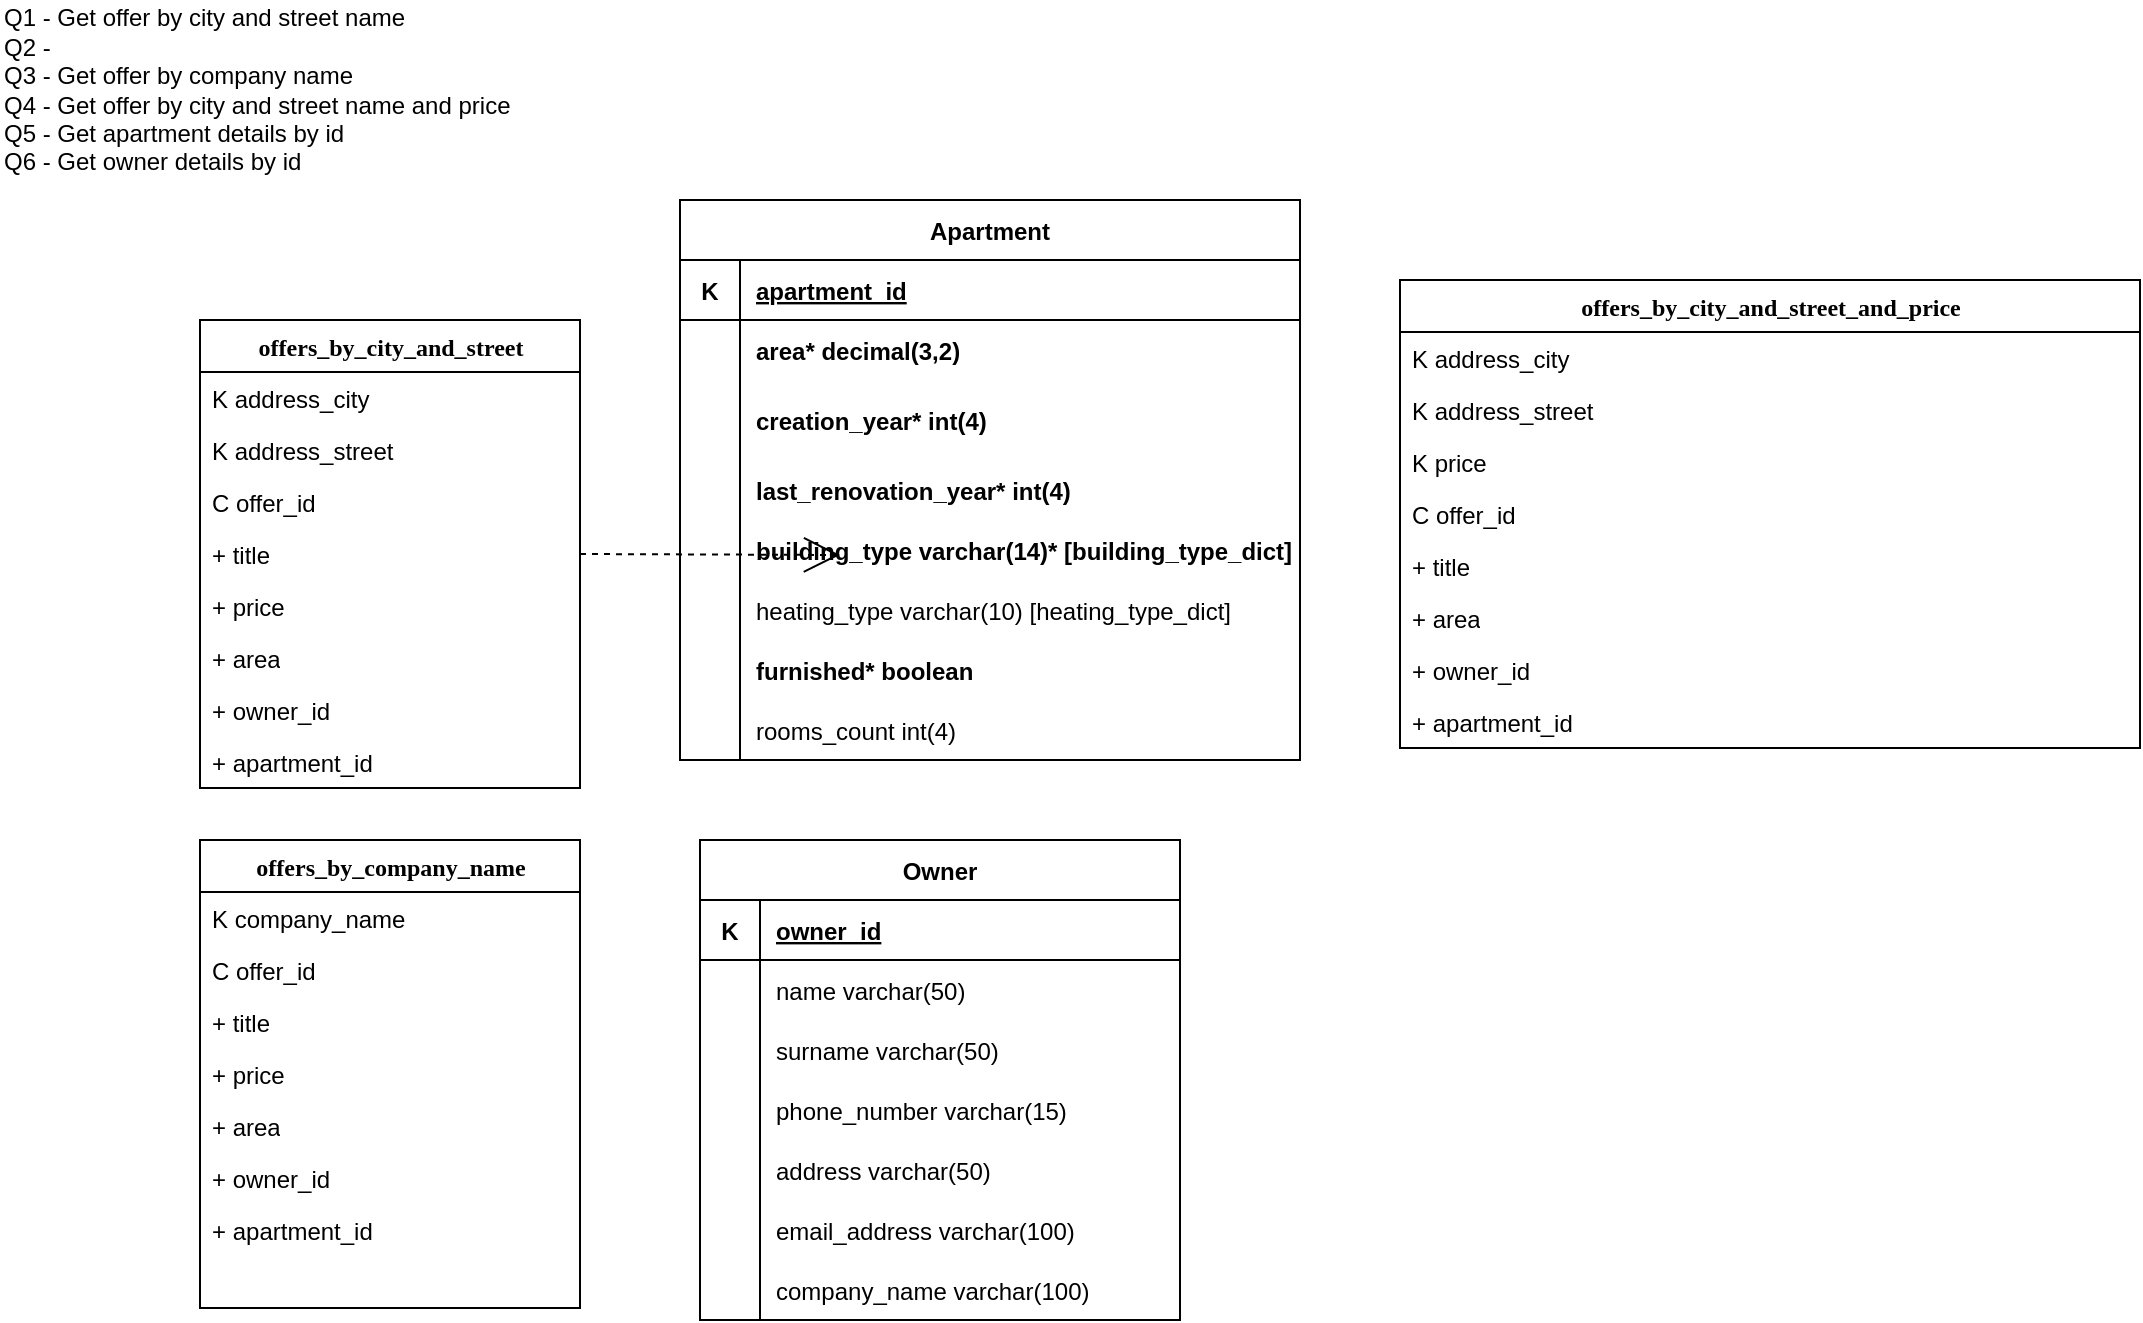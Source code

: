 <mxfile version="20.7.4" type="github">
  <diagram name="Page-1" id="9f46799a-70d6-7492-0946-bef42562c5a5">
    <mxGraphModel dx="1500" dy="736" grid="1" gridSize="10" guides="1" tooltips="1" connect="1" arrows="1" fold="1" page="1" pageScale="1" pageWidth="1100" pageHeight="850" background="none" math="0" shadow="0">
      <root>
        <mxCell id="0" />
        <mxCell id="1" parent="0" />
        <mxCell id="78961159f06e98e8-17" value="offers_by_city_and_street" style="swimlane;html=1;fontStyle=1;align=center;verticalAlign=top;childLayout=stackLayout;horizontal=1;startSize=26;horizontalStack=0;resizeParent=1;resizeLast=0;collapsible=1;marginBottom=0;swimlaneFillColor=#ffffff;rounded=0;shadow=0;comic=0;labelBackgroundColor=none;strokeWidth=1;fillColor=none;fontFamily=Verdana;fontSize=12" parent="1" vertex="1">
          <mxGeometry x="120" y="180" width="190" height="234" as="geometry" />
        </mxCell>
        <mxCell id="78961159f06e98e8-21" value="K address_city" style="text;html=1;strokeColor=none;fillColor=none;align=left;verticalAlign=top;spacingLeft=4;spacingRight=4;whiteSpace=wrap;overflow=hidden;rotatable=0;points=[[0,0.5],[1,0.5]];portConstraint=eastwest;" parent="78961159f06e98e8-17" vertex="1">
          <mxGeometry y="26" width="190" height="26" as="geometry" />
        </mxCell>
        <mxCell id="78961159f06e98e8-23" value="K address_street" style="text;html=1;strokeColor=none;fillColor=none;align=left;verticalAlign=top;spacingLeft=4;spacingRight=4;whiteSpace=wrap;overflow=hidden;rotatable=0;points=[[0,0.5],[1,0.5]];portConstraint=eastwest;" parent="78961159f06e98e8-17" vertex="1">
          <mxGeometry y="52" width="190" height="26" as="geometry" />
        </mxCell>
        <mxCell id="78961159f06e98e8-25" value="C offer_id" style="text;html=1;strokeColor=none;fillColor=none;align=left;verticalAlign=top;spacingLeft=4;spacingRight=4;whiteSpace=wrap;overflow=hidden;rotatable=0;points=[[0,0.5],[1,0.5]];portConstraint=eastwest;" parent="78961159f06e98e8-17" vertex="1">
          <mxGeometry y="78" width="190" height="26" as="geometry" />
        </mxCell>
        <mxCell id="78961159f06e98e8-26" value="+ title&lt;span style=&quot;white-space: pre;&quot;&gt;	&lt;/span&gt;" style="text;html=1;strokeColor=none;fillColor=none;align=left;verticalAlign=top;spacingLeft=4;spacingRight=4;whiteSpace=wrap;overflow=hidden;rotatable=0;points=[[0,0.5],[1,0.5]];portConstraint=eastwest;" parent="78961159f06e98e8-17" vertex="1">
          <mxGeometry y="104" width="190" height="26" as="geometry" />
        </mxCell>
        <mxCell id="78961159f06e98e8-24" value="+ price" style="text;html=1;strokeColor=none;fillColor=none;align=left;verticalAlign=top;spacingLeft=4;spacingRight=4;whiteSpace=wrap;overflow=hidden;rotatable=0;points=[[0,0.5],[1,0.5]];portConstraint=eastwest;" parent="78961159f06e98e8-17" vertex="1">
          <mxGeometry y="130" width="190" height="26" as="geometry" />
        </mxCell>
        <mxCell id="bJJl45u37HhpxYoSZA4E-2" value="+ area" style="text;html=1;strokeColor=none;fillColor=none;align=left;verticalAlign=top;spacingLeft=4;spacingRight=4;whiteSpace=wrap;overflow=hidden;rotatable=0;points=[[0,0.5],[1,0.5]];portConstraint=eastwest;" vertex="1" parent="78961159f06e98e8-17">
          <mxGeometry y="156" width="190" height="26" as="geometry" />
        </mxCell>
        <mxCell id="bJJl45u37HhpxYoSZA4E-50" value="+ owner_id" style="text;html=1;strokeColor=none;fillColor=none;align=left;verticalAlign=top;spacingLeft=4;spacingRight=4;whiteSpace=wrap;overflow=hidden;rotatable=0;points=[[0,0.5],[1,0.5]];portConstraint=eastwest;" vertex="1" parent="78961159f06e98e8-17">
          <mxGeometry y="182" width="190" height="26" as="geometry" />
        </mxCell>
        <mxCell id="bJJl45u37HhpxYoSZA4E-51" value="+ apartment_id" style="text;html=1;strokeColor=none;fillColor=none;align=left;verticalAlign=top;spacingLeft=4;spacingRight=4;whiteSpace=wrap;overflow=hidden;rotatable=0;points=[[0,0.5],[1,0.5]];portConstraint=eastwest;" vertex="1" parent="78961159f06e98e8-17">
          <mxGeometry y="208" width="190" height="26" as="geometry" />
        </mxCell>
        <mxCell id="78961159f06e98e8-122" style="edgeStyle=elbowEdgeStyle;html=1;labelBackgroundColor=none;startFill=0;startSize=8;endArrow=open;endFill=0;endSize=16;fontFamily=Verdana;fontSize=12;elbow=vertical;dashed=1;exitX=1;exitY=0.5;exitDx=0;exitDy=0;" parent="1" source="78961159f06e98e8-26" edge="1">
          <mxGeometry relative="1" as="geometry">
            <mxPoint x="290" y="297" as="sourcePoint" />
            <mxPoint x="440" y="298" as="targetPoint" />
          </mxGeometry>
        </mxCell>
        <mxCell id="bJJl45u37HhpxYoSZA4E-1" value="Q1 - Get offer by city and street name&lt;br&gt;Q2 -&amp;nbsp;&lt;br&gt;Q3 - Get offer by company name&lt;br&gt;Q4 - Get offer by city and street name and price&lt;br&gt;Q5 - Get apartment details by id&lt;br&gt;Q6 - Get owner details by id" style="text;html=1;strokeColor=none;fillColor=none;align=left;verticalAlign=middle;whiteSpace=wrap;rounded=0;" vertex="1" parent="1">
          <mxGeometry x="20" y="20" width="300" height="90" as="geometry" />
        </mxCell>
        <mxCell id="bJJl45u37HhpxYoSZA4E-3" value="Apartment" style="shape=table;startSize=30;container=1;collapsible=1;childLayout=tableLayout;fixedRows=1;rowLines=0;fontStyle=1;align=center;resizeLast=1;" vertex="1" parent="1">
          <mxGeometry x="360" y="120" width="310" height="280" as="geometry" />
        </mxCell>
        <mxCell id="bJJl45u37HhpxYoSZA4E-4" value="" style="shape=tableRow;horizontal=0;startSize=0;swimlaneHead=0;swimlaneBody=0;fillColor=none;collapsible=0;dropTarget=0;points=[[0,0.5],[1,0.5]];portConstraint=eastwest;top=0;left=0;right=0;bottom=1;" vertex="1" parent="bJJl45u37HhpxYoSZA4E-3">
          <mxGeometry y="30" width="310" height="30" as="geometry" />
        </mxCell>
        <mxCell id="bJJl45u37HhpxYoSZA4E-5" value="K" style="shape=partialRectangle;connectable=0;fillColor=none;top=0;left=0;bottom=0;right=0;fontStyle=1;overflow=hidden;" vertex="1" parent="bJJl45u37HhpxYoSZA4E-4">
          <mxGeometry width="30" height="30" as="geometry">
            <mxRectangle width="30" height="30" as="alternateBounds" />
          </mxGeometry>
        </mxCell>
        <mxCell id="bJJl45u37HhpxYoSZA4E-6" value="apartment_id" style="shape=partialRectangle;connectable=0;fillColor=none;top=0;left=0;bottom=0;right=0;align=left;spacingLeft=6;fontStyle=5;overflow=hidden;" vertex="1" parent="bJJl45u37HhpxYoSZA4E-4">
          <mxGeometry x="30" width="280" height="30" as="geometry">
            <mxRectangle width="280" height="30" as="alternateBounds" />
          </mxGeometry>
        </mxCell>
        <mxCell id="bJJl45u37HhpxYoSZA4E-7" value="" style="shape=tableRow;horizontal=0;startSize=0;swimlaneHead=0;swimlaneBody=0;fillColor=none;collapsible=0;dropTarget=0;points=[[0,0.5],[1,0.5]];portConstraint=eastwest;top=0;left=0;right=0;bottom=0;" vertex="1" parent="bJJl45u37HhpxYoSZA4E-3">
          <mxGeometry y="60" width="310" height="30" as="geometry" />
        </mxCell>
        <mxCell id="bJJl45u37HhpxYoSZA4E-8" value="" style="shape=partialRectangle;connectable=0;fillColor=none;top=0;left=0;bottom=0;right=0;editable=1;overflow=hidden;" vertex="1" parent="bJJl45u37HhpxYoSZA4E-7">
          <mxGeometry width="30" height="30" as="geometry">
            <mxRectangle width="30" height="30" as="alternateBounds" />
          </mxGeometry>
        </mxCell>
        <mxCell id="bJJl45u37HhpxYoSZA4E-9" value="area* decimal(3,2)" style="shape=partialRectangle;connectable=0;fillColor=none;top=0;left=0;bottom=0;right=0;align=left;spacingLeft=6;overflow=hidden;fontStyle=1" vertex="1" parent="bJJl45u37HhpxYoSZA4E-7">
          <mxGeometry x="30" width="280" height="30" as="geometry">
            <mxRectangle width="280" height="30" as="alternateBounds" />
          </mxGeometry>
        </mxCell>
        <mxCell id="bJJl45u37HhpxYoSZA4E-10" style="shape=tableRow;horizontal=0;startSize=0;swimlaneHead=0;swimlaneBody=0;fillColor=none;collapsible=0;dropTarget=0;points=[[0,0.5],[1,0.5]];portConstraint=eastwest;top=0;left=0;right=0;bottom=0;" vertex="1" parent="bJJl45u37HhpxYoSZA4E-3">
          <mxGeometry y="90" width="310" height="40" as="geometry" />
        </mxCell>
        <mxCell id="bJJl45u37HhpxYoSZA4E-11" style="shape=partialRectangle;connectable=0;fillColor=none;top=0;left=0;bottom=0;right=0;editable=1;overflow=hidden;" vertex="1" parent="bJJl45u37HhpxYoSZA4E-10">
          <mxGeometry width="30" height="40" as="geometry">
            <mxRectangle width="30" height="40" as="alternateBounds" />
          </mxGeometry>
        </mxCell>
        <mxCell id="bJJl45u37HhpxYoSZA4E-12" value="creation_year* int(4)" style="shape=partialRectangle;connectable=0;fillColor=none;top=0;left=0;bottom=0;right=0;align=left;spacingLeft=6;overflow=hidden;fontStyle=1" vertex="1" parent="bJJl45u37HhpxYoSZA4E-10">
          <mxGeometry x="30" width="280" height="40" as="geometry">
            <mxRectangle width="280" height="40" as="alternateBounds" />
          </mxGeometry>
        </mxCell>
        <mxCell id="bJJl45u37HhpxYoSZA4E-13" style="shape=tableRow;horizontal=0;startSize=0;swimlaneHead=0;swimlaneBody=0;fillColor=none;collapsible=0;dropTarget=0;points=[[0,0.5],[1,0.5]];portConstraint=eastwest;top=0;left=0;right=0;bottom=0;" vertex="1" parent="bJJl45u37HhpxYoSZA4E-3">
          <mxGeometry y="130" width="310" height="30" as="geometry" />
        </mxCell>
        <mxCell id="bJJl45u37HhpxYoSZA4E-14" style="shape=partialRectangle;connectable=0;fillColor=none;top=0;left=0;bottom=0;right=0;editable=1;overflow=hidden;" vertex="1" parent="bJJl45u37HhpxYoSZA4E-13">
          <mxGeometry width="30" height="30" as="geometry">
            <mxRectangle width="30" height="30" as="alternateBounds" />
          </mxGeometry>
        </mxCell>
        <mxCell id="bJJl45u37HhpxYoSZA4E-15" value="last_renovation_year* int(4)" style="shape=partialRectangle;connectable=0;fillColor=none;top=0;left=0;bottom=0;right=0;align=left;spacingLeft=6;overflow=hidden;fontStyle=1" vertex="1" parent="bJJl45u37HhpxYoSZA4E-13">
          <mxGeometry x="30" width="280" height="30" as="geometry">
            <mxRectangle width="280" height="30" as="alternateBounds" />
          </mxGeometry>
        </mxCell>
        <mxCell id="bJJl45u37HhpxYoSZA4E-16" style="shape=tableRow;horizontal=0;startSize=0;swimlaneHead=0;swimlaneBody=0;fillColor=none;collapsible=0;dropTarget=0;points=[[0,0.5],[1,0.5]];portConstraint=eastwest;top=0;left=0;right=0;bottom=0;" vertex="1" parent="bJJl45u37HhpxYoSZA4E-3">
          <mxGeometry y="160" width="310" height="30" as="geometry" />
        </mxCell>
        <mxCell id="bJJl45u37HhpxYoSZA4E-17" style="shape=partialRectangle;connectable=0;fillColor=none;top=0;left=0;bottom=0;right=0;editable=1;overflow=hidden;" vertex="1" parent="bJJl45u37HhpxYoSZA4E-16">
          <mxGeometry width="30" height="30" as="geometry">
            <mxRectangle width="30" height="30" as="alternateBounds" />
          </mxGeometry>
        </mxCell>
        <mxCell id="bJJl45u37HhpxYoSZA4E-18" value="building_type varchar(14)* [building_type_dict]" style="shape=partialRectangle;connectable=0;fillColor=none;top=0;left=0;bottom=0;right=0;align=left;spacingLeft=6;overflow=hidden;fontStyle=1" vertex="1" parent="bJJl45u37HhpxYoSZA4E-16">
          <mxGeometry x="30" width="280" height="30" as="geometry">
            <mxRectangle width="280" height="30" as="alternateBounds" />
          </mxGeometry>
        </mxCell>
        <mxCell id="bJJl45u37HhpxYoSZA4E-19" style="shape=tableRow;horizontal=0;startSize=0;swimlaneHead=0;swimlaneBody=0;fillColor=none;collapsible=0;dropTarget=0;points=[[0,0.5],[1,0.5]];portConstraint=eastwest;top=0;left=0;right=0;bottom=0;" vertex="1" parent="bJJl45u37HhpxYoSZA4E-3">
          <mxGeometry y="190" width="310" height="30" as="geometry" />
        </mxCell>
        <mxCell id="bJJl45u37HhpxYoSZA4E-20" style="shape=partialRectangle;connectable=0;fillColor=none;top=0;left=0;bottom=0;right=0;editable=1;overflow=hidden;" vertex="1" parent="bJJl45u37HhpxYoSZA4E-19">
          <mxGeometry width="30" height="30" as="geometry">
            <mxRectangle width="30" height="30" as="alternateBounds" />
          </mxGeometry>
        </mxCell>
        <mxCell id="bJJl45u37HhpxYoSZA4E-21" value="heating_type varchar(10) [heating_type_dict]" style="shape=partialRectangle;connectable=0;fillColor=none;top=0;left=0;bottom=0;right=0;align=left;spacingLeft=6;overflow=hidden;" vertex="1" parent="bJJl45u37HhpxYoSZA4E-19">
          <mxGeometry x="30" width="280" height="30" as="geometry">
            <mxRectangle width="280" height="30" as="alternateBounds" />
          </mxGeometry>
        </mxCell>
        <mxCell id="bJJl45u37HhpxYoSZA4E-22" style="shape=tableRow;horizontal=0;startSize=0;swimlaneHead=0;swimlaneBody=0;fillColor=none;collapsible=0;dropTarget=0;points=[[0,0.5],[1,0.5]];portConstraint=eastwest;top=0;left=0;right=0;bottom=0;fontStyle=1" vertex="1" parent="bJJl45u37HhpxYoSZA4E-3">
          <mxGeometry y="220" width="310" height="30" as="geometry" />
        </mxCell>
        <mxCell id="bJJl45u37HhpxYoSZA4E-23" style="shape=partialRectangle;connectable=0;fillColor=none;top=0;left=0;bottom=0;right=0;editable=1;overflow=hidden;" vertex="1" parent="bJJl45u37HhpxYoSZA4E-22">
          <mxGeometry width="30" height="30" as="geometry">
            <mxRectangle width="30" height="30" as="alternateBounds" />
          </mxGeometry>
        </mxCell>
        <mxCell id="bJJl45u37HhpxYoSZA4E-24" value="furnished* boolean" style="shape=partialRectangle;connectable=0;fillColor=none;top=0;left=0;bottom=0;right=0;align=left;spacingLeft=6;overflow=hidden;fontStyle=1" vertex="1" parent="bJJl45u37HhpxYoSZA4E-22">
          <mxGeometry x="30" width="280" height="30" as="geometry">
            <mxRectangle width="280" height="30" as="alternateBounds" />
          </mxGeometry>
        </mxCell>
        <mxCell id="bJJl45u37HhpxYoSZA4E-25" style="shape=tableRow;horizontal=0;startSize=0;swimlaneHead=0;swimlaneBody=0;fillColor=none;collapsible=0;dropTarget=0;points=[[0,0.5],[1,0.5]];portConstraint=eastwest;top=0;left=0;right=0;bottom=0;" vertex="1" parent="bJJl45u37HhpxYoSZA4E-3">
          <mxGeometry y="250" width="310" height="30" as="geometry" />
        </mxCell>
        <mxCell id="bJJl45u37HhpxYoSZA4E-26" style="shape=partialRectangle;connectable=0;fillColor=none;top=0;left=0;bottom=0;right=0;editable=1;overflow=hidden;" vertex="1" parent="bJJl45u37HhpxYoSZA4E-25">
          <mxGeometry width="30" height="30" as="geometry">
            <mxRectangle width="30" height="30" as="alternateBounds" />
          </mxGeometry>
        </mxCell>
        <mxCell id="bJJl45u37HhpxYoSZA4E-27" value="rooms_count int(4)" style="shape=partialRectangle;connectable=0;fillColor=none;top=0;left=0;bottom=0;right=0;align=left;spacingLeft=6;overflow=hidden;" vertex="1" parent="bJJl45u37HhpxYoSZA4E-25">
          <mxGeometry x="30" width="280" height="30" as="geometry">
            <mxRectangle width="280" height="30" as="alternateBounds" />
          </mxGeometry>
        </mxCell>
        <mxCell id="bJJl45u37HhpxYoSZA4E-28" value="Owner" style="shape=table;startSize=30;container=1;collapsible=1;childLayout=tableLayout;fixedRows=1;rowLines=0;fontStyle=1;align=center;resizeLast=1;" vertex="1" parent="1">
          <mxGeometry x="370" y="440" width="240" height="240" as="geometry" />
        </mxCell>
        <mxCell id="bJJl45u37HhpxYoSZA4E-29" value="" style="shape=tableRow;horizontal=0;startSize=0;swimlaneHead=0;swimlaneBody=0;fillColor=none;collapsible=0;dropTarget=0;points=[[0,0.5],[1,0.5]];portConstraint=eastwest;top=0;left=0;right=0;bottom=1;" vertex="1" parent="bJJl45u37HhpxYoSZA4E-28">
          <mxGeometry y="30" width="240" height="30" as="geometry" />
        </mxCell>
        <mxCell id="bJJl45u37HhpxYoSZA4E-30" value="K" style="shape=partialRectangle;connectable=0;fillColor=none;top=0;left=0;bottom=0;right=0;fontStyle=1;overflow=hidden;" vertex="1" parent="bJJl45u37HhpxYoSZA4E-29">
          <mxGeometry width="30" height="30" as="geometry">
            <mxRectangle width="30" height="30" as="alternateBounds" />
          </mxGeometry>
        </mxCell>
        <mxCell id="bJJl45u37HhpxYoSZA4E-31" value="owner_id" style="shape=partialRectangle;connectable=0;fillColor=none;top=0;left=0;bottom=0;right=0;align=left;spacingLeft=6;fontStyle=5;overflow=hidden;" vertex="1" parent="bJJl45u37HhpxYoSZA4E-29">
          <mxGeometry x="30" width="210" height="30" as="geometry">
            <mxRectangle width="210" height="30" as="alternateBounds" />
          </mxGeometry>
        </mxCell>
        <mxCell id="bJJl45u37HhpxYoSZA4E-32" value="" style="shape=tableRow;horizontal=0;startSize=0;swimlaneHead=0;swimlaneBody=0;fillColor=none;collapsible=0;dropTarget=0;points=[[0,0.5],[1,0.5]];portConstraint=eastwest;top=0;left=0;right=0;bottom=0;" vertex="1" parent="bJJl45u37HhpxYoSZA4E-28">
          <mxGeometry y="60" width="240" height="30" as="geometry" />
        </mxCell>
        <mxCell id="bJJl45u37HhpxYoSZA4E-33" value="" style="shape=partialRectangle;connectable=0;fillColor=none;top=0;left=0;bottom=0;right=0;editable=1;overflow=hidden;" vertex="1" parent="bJJl45u37HhpxYoSZA4E-32">
          <mxGeometry width="30" height="30" as="geometry">
            <mxRectangle width="30" height="30" as="alternateBounds" />
          </mxGeometry>
        </mxCell>
        <mxCell id="bJJl45u37HhpxYoSZA4E-34" value="name varchar(50)" style="shape=partialRectangle;connectable=0;fillColor=none;top=0;left=0;bottom=0;right=0;align=left;spacingLeft=6;overflow=hidden;" vertex="1" parent="bJJl45u37HhpxYoSZA4E-32">
          <mxGeometry x="30" width="210" height="30" as="geometry">
            <mxRectangle width="210" height="30" as="alternateBounds" />
          </mxGeometry>
        </mxCell>
        <mxCell id="bJJl45u37HhpxYoSZA4E-35" value="" style="shape=tableRow;horizontal=0;startSize=0;swimlaneHead=0;swimlaneBody=0;fillColor=none;collapsible=0;dropTarget=0;points=[[0,0.5],[1,0.5]];portConstraint=eastwest;top=0;left=0;right=0;bottom=0;" vertex="1" parent="bJJl45u37HhpxYoSZA4E-28">
          <mxGeometry y="90" width="240" height="30" as="geometry" />
        </mxCell>
        <mxCell id="bJJl45u37HhpxYoSZA4E-36" value="" style="shape=partialRectangle;connectable=0;fillColor=none;top=0;left=0;bottom=0;right=0;editable=1;overflow=hidden;" vertex="1" parent="bJJl45u37HhpxYoSZA4E-35">
          <mxGeometry width="30" height="30" as="geometry">
            <mxRectangle width="30" height="30" as="alternateBounds" />
          </mxGeometry>
        </mxCell>
        <mxCell id="bJJl45u37HhpxYoSZA4E-37" value="surname varchar(50)" style="shape=partialRectangle;connectable=0;fillColor=none;top=0;left=0;bottom=0;right=0;align=left;spacingLeft=6;overflow=hidden;" vertex="1" parent="bJJl45u37HhpxYoSZA4E-35">
          <mxGeometry x="30" width="210" height="30" as="geometry">
            <mxRectangle width="210" height="30" as="alternateBounds" />
          </mxGeometry>
        </mxCell>
        <mxCell id="bJJl45u37HhpxYoSZA4E-38" value="" style="shape=tableRow;horizontal=0;startSize=0;swimlaneHead=0;swimlaneBody=0;fillColor=none;collapsible=0;dropTarget=0;points=[[0,0.5],[1,0.5]];portConstraint=eastwest;top=0;left=0;right=0;bottom=0;" vertex="1" parent="bJJl45u37HhpxYoSZA4E-28">
          <mxGeometry y="120" width="240" height="30" as="geometry" />
        </mxCell>
        <mxCell id="bJJl45u37HhpxYoSZA4E-39" value="" style="shape=partialRectangle;connectable=0;fillColor=none;top=0;left=0;bottom=0;right=0;editable=1;overflow=hidden;" vertex="1" parent="bJJl45u37HhpxYoSZA4E-38">
          <mxGeometry width="30" height="30" as="geometry">
            <mxRectangle width="30" height="30" as="alternateBounds" />
          </mxGeometry>
        </mxCell>
        <mxCell id="bJJl45u37HhpxYoSZA4E-40" value="phone_number varchar(15)" style="shape=partialRectangle;connectable=0;fillColor=none;top=0;left=0;bottom=0;right=0;align=left;spacingLeft=6;overflow=hidden;" vertex="1" parent="bJJl45u37HhpxYoSZA4E-38">
          <mxGeometry x="30" width="210" height="30" as="geometry">
            <mxRectangle width="210" height="30" as="alternateBounds" />
          </mxGeometry>
        </mxCell>
        <mxCell id="bJJl45u37HhpxYoSZA4E-41" style="shape=tableRow;horizontal=0;startSize=0;swimlaneHead=0;swimlaneBody=0;fillColor=none;collapsible=0;dropTarget=0;points=[[0,0.5],[1,0.5]];portConstraint=eastwest;top=0;left=0;right=0;bottom=0;" vertex="1" parent="bJJl45u37HhpxYoSZA4E-28">
          <mxGeometry y="150" width="240" height="30" as="geometry" />
        </mxCell>
        <mxCell id="bJJl45u37HhpxYoSZA4E-42" style="shape=partialRectangle;connectable=0;fillColor=none;top=0;left=0;bottom=0;right=0;editable=1;overflow=hidden;" vertex="1" parent="bJJl45u37HhpxYoSZA4E-41">
          <mxGeometry width="30" height="30" as="geometry">
            <mxRectangle width="30" height="30" as="alternateBounds" />
          </mxGeometry>
        </mxCell>
        <mxCell id="bJJl45u37HhpxYoSZA4E-43" value="address varchar(50)" style="shape=partialRectangle;connectable=0;fillColor=none;top=0;left=0;bottom=0;right=0;align=left;spacingLeft=6;overflow=hidden;" vertex="1" parent="bJJl45u37HhpxYoSZA4E-41">
          <mxGeometry x="30" width="210" height="30" as="geometry">
            <mxRectangle width="210" height="30" as="alternateBounds" />
          </mxGeometry>
        </mxCell>
        <mxCell id="bJJl45u37HhpxYoSZA4E-44" style="shape=tableRow;horizontal=0;startSize=0;swimlaneHead=0;swimlaneBody=0;fillColor=none;collapsible=0;dropTarget=0;points=[[0,0.5],[1,0.5]];portConstraint=eastwest;top=0;left=0;right=0;bottom=0;" vertex="1" parent="bJJl45u37HhpxYoSZA4E-28">
          <mxGeometry y="180" width="240" height="30" as="geometry" />
        </mxCell>
        <mxCell id="bJJl45u37HhpxYoSZA4E-45" style="shape=partialRectangle;connectable=0;fillColor=none;top=0;left=0;bottom=0;right=0;editable=1;overflow=hidden;" vertex="1" parent="bJJl45u37HhpxYoSZA4E-44">
          <mxGeometry width="30" height="30" as="geometry">
            <mxRectangle width="30" height="30" as="alternateBounds" />
          </mxGeometry>
        </mxCell>
        <mxCell id="bJJl45u37HhpxYoSZA4E-46" value="email_address varchar(100)" style="shape=partialRectangle;connectable=0;fillColor=none;top=0;left=0;bottom=0;right=0;align=left;spacingLeft=6;overflow=hidden;" vertex="1" parent="bJJl45u37HhpxYoSZA4E-44">
          <mxGeometry x="30" width="210" height="30" as="geometry">
            <mxRectangle width="210" height="30" as="alternateBounds" />
          </mxGeometry>
        </mxCell>
        <mxCell id="bJJl45u37HhpxYoSZA4E-47" style="shape=tableRow;horizontal=0;startSize=0;swimlaneHead=0;swimlaneBody=0;fillColor=none;collapsible=0;dropTarget=0;points=[[0,0.5],[1,0.5]];portConstraint=eastwest;top=0;left=0;right=0;bottom=0;" vertex="1" parent="bJJl45u37HhpxYoSZA4E-28">
          <mxGeometry y="210" width="240" height="30" as="geometry" />
        </mxCell>
        <mxCell id="bJJl45u37HhpxYoSZA4E-48" style="shape=partialRectangle;connectable=0;fillColor=none;top=0;left=0;bottom=0;right=0;editable=1;overflow=hidden;" vertex="1" parent="bJJl45u37HhpxYoSZA4E-47">
          <mxGeometry width="30" height="30" as="geometry">
            <mxRectangle width="30" height="30" as="alternateBounds" />
          </mxGeometry>
        </mxCell>
        <mxCell id="bJJl45u37HhpxYoSZA4E-49" value="company_name varchar(100)" style="shape=partialRectangle;connectable=0;fillColor=none;top=0;left=0;bottom=0;right=0;align=left;spacingLeft=6;overflow=hidden;" vertex="1" parent="bJJl45u37HhpxYoSZA4E-47">
          <mxGeometry x="30" width="210" height="30" as="geometry">
            <mxRectangle width="210" height="30" as="alternateBounds" />
          </mxGeometry>
        </mxCell>
        <mxCell id="bJJl45u37HhpxYoSZA4E-61" value="offers_by_company_name" style="swimlane;html=1;fontStyle=1;align=center;verticalAlign=top;childLayout=stackLayout;horizontal=1;startSize=26;horizontalStack=0;resizeParent=1;resizeLast=0;collapsible=1;marginBottom=0;swimlaneFillColor=#ffffff;rounded=0;shadow=0;comic=0;labelBackgroundColor=none;strokeWidth=1;fillColor=none;fontFamily=Verdana;fontSize=12" vertex="1" parent="1">
          <mxGeometry x="120" y="440" width="190" height="234" as="geometry" />
        </mxCell>
        <mxCell id="bJJl45u37HhpxYoSZA4E-62" value="K company_name" style="text;html=1;strokeColor=none;fillColor=none;align=left;verticalAlign=top;spacingLeft=4;spacingRight=4;whiteSpace=wrap;overflow=hidden;rotatable=0;points=[[0,0.5],[1,0.5]];portConstraint=eastwest;" vertex="1" parent="bJJl45u37HhpxYoSZA4E-61">
          <mxGeometry y="26" width="190" height="26" as="geometry" />
        </mxCell>
        <mxCell id="bJJl45u37HhpxYoSZA4E-64" value="C offer_id" style="text;html=1;strokeColor=none;fillColor=none;align=left;verticalAlign=top;spacingLeft=4;spacingRight=4;whiteSpace=wrap;overflow=hidden;rotatable=0;points=[[0,0.5],[1,0.5]];portConstraint=eastwest;" vertex="1" parent="bJJl45u37HhpxYoSZA4E-61">
          <mxGeometry y="52" width="190" height="26" as="geometry" />
        </mxCell>
        <mxCell id="bJJl45u37HhpxYoSZA4E-65" value="+ title&lt;span style=&quot;white-space: pre;&quot;&gt;	&lt;/span&gt;" style="text;html=1;strokeColor=none;fillColor=none;align=left;verticalAlign=top;spacingLeft=4;spacingRight=4;whiteSpace=wrap;overflow=hidden;rotatable=0;points=[[0,0.5],[1,0.5]];portConstraint=eastwest;" vertex="1" parent="bJJl45u37HhpxYoSZA4E-61">
          <mxGeometry y="78" width="190" height="26" as="geometry" />
        </mxCell>
        <mxCell id="bJJl45u37HhpxYoSZA4E-66" value="+ price" style="text;html=1;strokeColor=none;fillColor=none;align=left;verticalAlign=top;spacingLeft=4;spacingRight=4;whiteSpace=wrap;overflow=hidden;rotatable=0;points=[[0,0.5],[1,0.5]];portConstraint=eastwest;" vertex="1" parent="bJJl45u37HhpxYoSZA4E-61">
          <mxGeometry y="104" width="190" height="26" as="geometry" />
        </mxCell>
        <mxCell id="bJJl45u37HhpxYoSZA4E-67" value="+ area" style="text;html=1;strokeColor=none;fillColor=none;align=left;verticalAlign=top;spacingLeft=4;spacingRight=4;whiteSpace=wrap;overflow=hidden;rotatable=0;points=[[0,0.5],[1,0.5]];portConstraint=eastwest;" vertex="1" parent="bJJl45u37HhpxYoSZA4E-61">
          <mxGeometry y="130" width="190" height="26" as="geometry" />
        </mxCell>
        <mxCell id="bJJl45u37HhpxYoSZA4E-68" value="+ owner_id" style="text;html=1;strokeColor=none;fillColor=none;align=left;verticalAlign=top;spacingLeft=4;spacingRight=4;whiteSpace=wrap;overflow=hidden;rotatable=0;points=[[0,0.5],[1,0.5]];portConstraint=eastwest;" vertex="1" parent="bJJl45u37HhpxYoSZA4E-61">
          <mxGeometry y="156" width="190" height="26" as="geometry" />
        </mxCell>
        <mxCell id="bJJl45u37HhpxYoSZA4E-69" value="+ apartment_id" style="text;html=1;strokeColor=none;fillColor=none;align=left;verticalAlign=top;spacingLeft=4;spacingRight=4;whiteSpace=wrap;overflow=hidden;rotatable=0;points=[[0,0.5],[1,0.5]];portConstraint=eastwest;" vertex="1" parent="bJJl45u37HhpxYoSZA4E-61">
          <mxGeometry y="182" width="190" height="26" as="geometry" />
        </mxCell>
        <mxCell id="bJJl45u37HhpxYoSZA4E-70" value="offers_by_city_and_street_and_price" style="swimlane;html=1;fontStyle=1;align=center;verticalAlign=top;childLayout=stackLayout;horizontal=1;startSize=26;horizontalStack=0;resizeParent=1;resizeLast=0;collapsible=1;marginBottom=0;swimlaneFillColor=#ffffff;rounded=0;shadow=0;comic=0;labelBackgroundColor=none;strokeWidth=1;fillColor=none;fontFamily=Verdana;fontSize=12" vertex="1" parent="1">
          <mxGeometry x="720" y="160" width="370" height="234" as="geometry" />
        </mxCell>
        <mxCell id="bJJl45u37HhpxYoSZA4E-71" value="K address_city" style="text;html=1;strokeColor=none;fillColor=none;align=left;verticalAlign=top;spacingLeft=4;spacingRight=4;whiteSpace=wrap;overflow=hidden;rotatable=0;points=[[0,0.5],[1,0.5]];portConstraint=eastwest;" vertex="1" parent="bJJl45u37HhpxYoSZA4E-70">
          <mxGeometry y="26" width="370" height="26" as="geometry" />
        </mxCell>
        <mxCell id="bJJl45u37HhpxYoSZA4E-72" value="K address_street" style="text;html=1;strokeColor=none;fillColor=none;align=left;verticalAlign=top;spacingLeft=4;spacingRight=4;whiteSpace=wrap;overflow=hidden;rotatable=0;points=[[0,0.5],[1,0.5]];portConstraint=eastwest;" vertex="1" parent="bJJl45u37HhpxYoSZA4E-70">
          <mxGeometry y="52" width="370" height="26" as="geometry" />
        </mxCell>
        <mxCell id="bJJl45u37HhpxYoSZA4E-75" value="K price" style="text;html=1;strokeColor=none;fillColor=none;align=left;verticalAlign=top;spacingLeft=4;spacingRight=4;whiteSpace=wrap;overflow=hidden;rotatable=0;points=[[0,0.5],[1,0.5]];portConstraint=eastwest;" vertex="1" parent="bJJl45u37HhpxYoSZA4E-70">
          <mxGeometry y="78" width="370" height="26" as="geometry" />
        </mxCell>
        <mxCell id="bJJl45u37HhpxYoSZA4E-73" value="C offer_id" style="text;html=1;strokeColor=none;fillColor=none;align=left;verticalAlign=top;spacingLeft=4;spacingRight=4;whiteSpace=wrap;overflow=hidden;rotatable=0;points=[[0,0.5],[1,0.5]];portConstraint=eastwest;" vertex="1" parent="bJJl45u37HhpxYoSZA4E-70">
          <mxGeometry y="104" width="370" height="26" as="geometry" />
        </mxCell>
        <mxCell id="bJJl45u37HhpxYoSZA4E-74" value="+ title&lt;span style=&quot;white-space: pre;&quot;&gt;	&lt;/span&gt;" style="text;html=1;strokeColor=none;fillColor=none;align=left;verticalAlign=top;spacingLeft=4;spacingRight=4;whiteSpace=wrap;overflow=hidden;rotatable=0;points=[[0,0.5],[1,0.5]];portConstraint=eastwest;" vertex="1" parent="bJJl45u37HhpxYoSZA4E-70">
          <mxGeometry y="130" width="370" height="26" as="geometry" />
        </mxCell>
        <mxCell id="bJJl45u37HhpxYoSZA4E-76" value="+ area" style="text;html=1;strokeColor=none;fillColor=none;align=left;verticalAlign=top;spacingLeft=4;spacingRight=4;whiteSpace=wrap;overflow=hidden;rotatable=0;points=[[0,0.5],[1,0.5]];portConstraint=eastwest;" vertex="1" parent="bJJl45u37HhpxYoSZA4E-70">
          <mxGeometry y="156" width="370" height="26" as="geometry" />
        </mxCell>
        <mxCell id="bJJl45u37HhpxYoSZA4E-77" value="+ owner_id" style="text;html=1;strokeColor=none;fillColor=none;align=left;verticalAlign=top;spacingLeft=4;spacingRight=4;whiteSpace=wrap;overflow=hidden;rotatable=0;points=[[0,0.5],[1,0.5]];portConstraint=eastwest;" vertex="1" parent="bJJl45u37HhpxYoSZA4E-70">
          <mxGeometry y="182" width="370" height="26" as="geometry" />
        </mxCell>
        <mxCell id="bJJl45u37HhpxYoSZA4E-78" value="+ apartment_id" style="text;html=1;strokeColor=none;fillColor=none;align=left;verticalAlign=top;spacingLeft=4;spacingRight=4;whiteSpace=wrap;overflow=hidden;rotatable=0;points=[[0,0.5],[1,0.5]];portConstraint=eastwest;" vertex="1" parent="bJJl45u37HhpxYoSZA4E-70">
          <mxGeometry y="208" width="370" height="26" as="geometry" />
        </mxCell>
      </root>
    </mxGraphModel>
  </diagram>
</mxfile>
